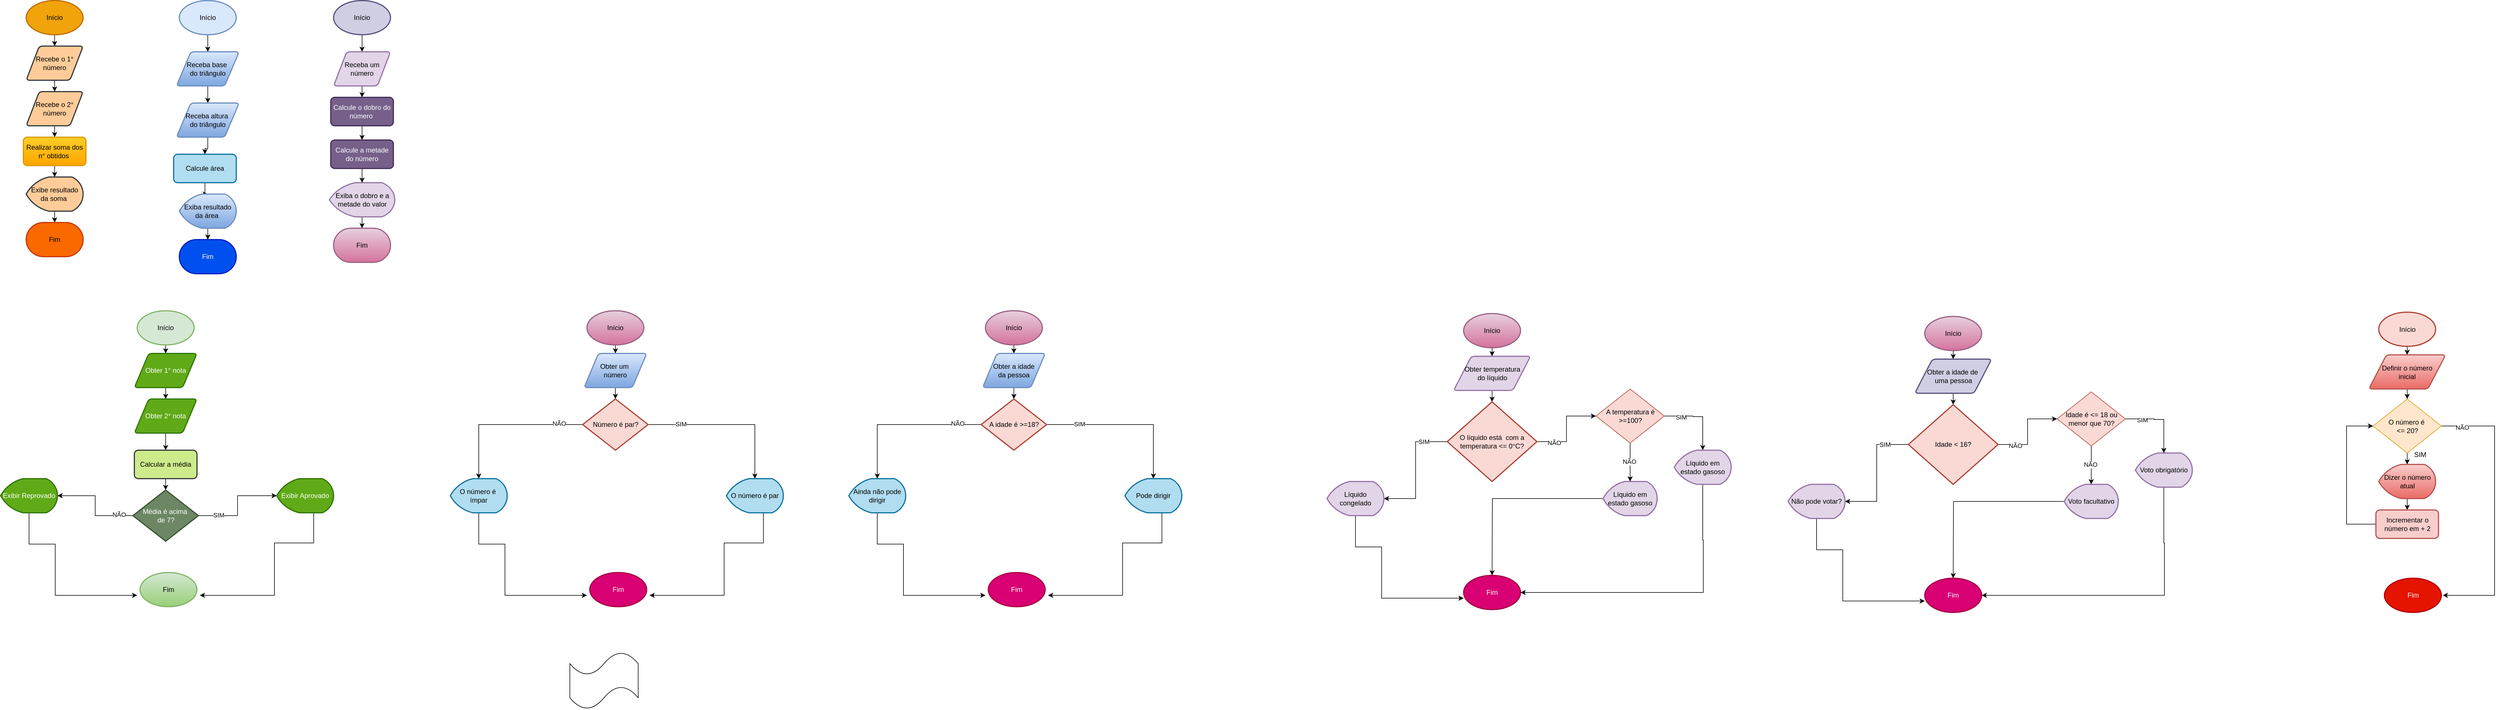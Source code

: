 <mxfile version="26.0.14">
  <diagram name="Página-1" id="_Vg793GVrQoc5Zzl30e8">
    <mxGraphModel dx="2100" dy="1130" grid="1" gridSize="10" guides="1" tooltips="1" connect="1" arrows="1" fold="1" page="1" pageScale="1" pageWidth="827" pageHeight="1169" math="0" shadow="0">
      <root>
        <mxCell id="0" />
        <mxCell id="1" parent="0" />
        <mxCell id="iTVsTihM8xuyeAr3ngDW-4" value="" style="edgeStyle=orthogonalEdgeStyle;rounded=0;orthogonalLoop=1;jettySize=auto;html=1;" parent="1" source="iTVsTihM8xuyeAr3ngDW-2" target="iTVsTihM8xuyeAr3ngDW-3" edge="1">
          <mxGeometry relative="1" as="geometry" />
        </mxCell>
        <mxCell id="iTVsTihM8xuyeAr3ngDW-2" value="&lt;div&gt;Início&lt;/div&gt;" style="strokeWidth=2;html=1;shape=mxgraph.flowchart.start_1;whiteSpace=wrap;fillColor=#f0a30a;strokeColor=#BD7000;fontColor=#000000;" parent="1" vertex="1">
          <mxGeometry x="95" y="35" width="100" height="60" as="geometry" />
        </mxCell>
        <mxCell id="iTVsTihM8xuyeAr3ngDW-6" value="" style="edgeStyle=orthogonalEdgeStyle;rounded=0;orthogonalLoop=1;jettySize=auto;html=1;" parent="1" source="iTVsTihM8xuyeAr3ngDW-3" target="iTVsTihM8xuyeAr3ngDW-5" edge="1">
          <mxGeometry relative="1" as="geometry" />
        </mxCell>
        <mxCell id="iTVsTihM8xuyeAr3ngDW-3" value="Recebe o 1° número" style="shape=parallelogram;html=1;strokeWidth=2;perimeter=parallelogramPerimeter;whiteSpace=wrap;rounded=1;arcSize=12;size=0.23;fillColor=#ffcc99;strokeColor=#36393d;" parent="1" vertex="1">
          <mxGeometry x="95" y="115" width="100" height="60" as="geometry" />
        </mxCell>
        <mxCell id="iTVsTihM8xuyeAr3ngDW-8" value="" style="edgeStyle=orthogonalEdgeStyle;rounded=0;orthogonalLoop=1;jettySize=auto;html=1;" parent="1" source="iTVsTihM8xuyeAr3ngDW-5" target="iTVsTihM8xuyeAr3ngDW-7" edge="1">
          <mxGeometry relative="1" as="geometry" />
        </mxCell>
        <mxCell id="iTVsTihM8xuyeAr3ngDW-5" value="Recebe o 2° número" style="shape=parallelogram;html=1;strokeWidth=2;perimeter=parallelogramPerimeter;whiteSpace=wrap;rounded=1;arcSize=12;size=0.23;fillColor=#ffcc99;strokeColor=#36393d;" parent="1" vertex="1">
          <mxGeometry x="95" y="195" width="100" height="60" as="geometry" />
        </mxCell>
        <mxCell id="iTVsTihM8xuyeAr3ngDW-10" value="" style="edgeStyle=orthogonalEdgeStyle;rounded=0;orthogonalLoop=1;jettySize=auto;html=1;" parent="1" source="iTVsTihM8xuyeAr3ngDW-7" target="iTVsTihM8xuyeAr3ngDW-9" edge="1">
          <mxGeometry relative="1" as="geometry" />
        </mxCell>
        <mxCell id="iTVsTihM8xuyeAr3ngDW-7" value="Realizar soma dos n° obtidos&amp;nbsp;" style="rounded=1;whiteSpace=wrap;html=1;absoluteArcSize=1;arcSize=14;strokeWidth=2;fillColor=#ffcd28;strokeColor=#d79b00;gradientColor=#ffa500;" parent="1" vertex="1">
          <mxGeometry x="90" y="275" width="110" height="50" as="geometry" />
        </mxCell>
        <mxCell id="iTVsTihM8xuyeAr3ngDW-12" value="" style="edgeStyle=orthogonalEdgeStyle;rounded=0;orthogonalLoop=1;jettySize=auto;html=1;" parent="1" source="iTVsTihM8xuyeAr3ngDW-9" edge="1">
          <mxGeometry relative="1" as="geometry">
            <mxPoint x="145" y="425" as="targetPoint" />
          </mxGeometry>
        </mxCell>
        <mxCell id="iTVsTihM8xuyeAr3ngDW-9" value="Exibe resultado da soma&amp;nbsp;" style="strokeWidth=2;html=1;shape=mxgraph.flowchart.display;whiteSpace=wrap;fillColor=#ffcc99;strokeColor=#36393d;" parent="1" vertex="1">
          <mxGeometry x="95" y="345" width="100" height="60" as="geometry" />
        </mxCell>
        <mxCell id="iTVsTihM8xuyeAr3ngDW-13" value="Fim" style="strokeWidth=2;html=1;shape=mxgraph.flowchart.terminator;whiteSpace=wrap;fillColor=#fa6800;strokeColor=#C73500;fontColor=#000000;" parent="1" vertex="1">
          <mxGeometry x="95" y="425" width="100" height="60" as="geometry" />
        </mxCell>
        <mxCell id="iTVsTihM8xuyeAr3ngDW-17" value="" style="edgeStyle=orthogonalEdgeStyle;rounded=0;orthogonalLoop=1;jettySize=auto;html=1;" parent="1" source="iTVsTihM8xuyeAr3ngDW-15" target="iTVsTihM8xuyeAr3ngDW-16" edge="1">
          <mxGeometry relative="1" as="geometry" />
        </mxCell>
        <mxCell id="iTVsTihM8xuyeAr3ngDW-15" value="&lt;div&gt;Início&lt;/div&gt;" style="strokeWidth=2;html=1;shape=mxgraph.flowchart.start_1;whiteSpace=wrap;fillColor=#dae8fc;strokeColor=#6c8ebf;" parent="1" vertex="1">
          <mxGeometry x="364" y="35" width="100" height="60" as="geometry" />
        </mxCell>
        <mxCell id="iTVsTihM8xuyeAr3ngDW-19" value="" style="edgeStyle=orthogonalEdgeStyle;rounded=0;orthogonalLoop=1;jettySize=auto;html=1;" parent="1" source="iTVsTihM8xuyeAr3ngDW-16" target="iTVsTihM8xuyeAr3ngDW-18" edge="1">
          <mxGeometry relative="1" as="geometry" />
        </mxCell>
        <mxCell id="iTVsTihM8xuyeAr3ngDW-16" value="Receba base&amp;nbsp;&lt;div&gt;do triângulo&lt;/div&gt;" style="shape=parallelogram;html=1;strokeWidth=2;perimeter=parallelogramPerimeter;whiteSpace=wrap;rounded=1;arcSize=12;size=0.23;fillColor=#dae8fc;strokeColor=#6c8ebf;gradientColor=#7ea6e0;" parent="1" vertex="1">
          <mxGeometry x="359" y="125" width="110" height="60" as="geometry" />
        </mxCell>
        <mxCell id="iTVsTihM8xuyeAr3ngDW-21" value="" style="edgeStyle=orthogonalEdgeStyle;rounded=0;orthogonalLoop=1;jettySize=auto;html=1;" parent="1" source="iTVsTihM8xuyeAr3ngDW-18" target="iTVsTihM8xuyeAr3ngDW-20" edge="1">
          <mxGeometry relative="1" as="geometry" />
        </mxCell>
        <mxCell id="iTVsTihM8xuyeAr3ngDW-18" value="Receba altura&amp;nbsp;&lt;div&gt;do triângulo&lt;/div&gt;" style="shape=parallelogram;html=1;strokeWidth=2;perimeter=parallelogramPerimeter;whiteSpace=wrap;rounded=1;arcSize=12;size=0.23;fillColor=#dae8fc;strokeColor=#6c8ebf;gradientColor=#7ea6e0;" parent="1" vertex="1">
          <mxGeometry x="359" y="215" width="110" height="60" as="geometry" />
        </mxCell>
        <mxCell id="iTVsTihM8xuyeAr3ngDW-23" value="" style="edgeStyle=orthogonalEdgeStyle;rounded=0;orthogonalLoop=1;jettySize=auto;html=1;" parent="1" source="iTVsTihM8xuyeAr3ngDW-20" target="iTVsTihM8xuyeAr3ngDW-22" edge="1">
          <mxGeometry relative="1" as="geometry" />
        </mxCell>
        <mxCell id="iTVsTihM8xuyeAr3ngDW-20" value="Calcule área" style="rounded=1;whiteSpace=wrap;html=1;absoluteArcSize=1;arcSize=14;strokeWidth=2;fillColor=#b1ddf0;strokeColor=#10739e;" parent="1" vertex="1">
          <mxGeometry x="354" y="305" width="110" height="50" as="geometry" />
        </mxCell>
        <mxCell id="iTVsTihM8xuyeAr3ngDW-25" value="" style="edgeStyle=orthogonalEdgeStyle;rounded=0;orthogonalLoop=1;jettySize=auto;html=1;" parent="1" source="iTVsTihM8xuyeAr3ngDW-22" target="iTVsTihM8xuyeAr3ngDW-24" edge="1">
          <mxGeometry relative="1" as="geometry" />
        </mxCell>
        <mxCell id="iTVsTihM8xuyeAr3ngDW-22" value="Exiba resultado da área&amp;nbsp;" style="strokeWidth=2;html=1;shape=mxgraph.flowchart.display;whiteSpace=wrap;fillColor=#dae8fc;strokeColor=#6c8ebf;gradientColor=#7ea6e0;" parent="1" vertex="1">
          <mxGeometry x="364" y="375" width="100" height="60" as="geometry" />
        </mxCell>
        <mxCell id="iTVsTihM8xuyeAr3ngDW-24" value="Fim" style="strokeWidth=2;html=1;shape=mxgraph.flowchart.terminator;whiteSpace=wrap;fillColor=#0050ef;strokeColor=#001DBC;fontColor=#ffffff;" parent="1" vertex="1">
          <mxGeometry x="364" y="455" width="100" height="60" as="geometry" />
        </mxCell>
        <mxCell id="iTVsTihM8xuyeAr3ngDW-28" value="" style="edgeStyle=orthogonalEdgeStyle;rounded=0;orthogonalLoop=1;jettySize=auto;html=1;" parent="1" source="iTVsTihM8xuyeAr3ngDW-26" target="iTVsTihM8xuyeAr3ngDW-27" edge="1">
          <mxGeometry relative="1" as="geometry" />
        </mxCell>
        <mxCell id="iTVsTihM8xuyeAr3ngDW-26" value="&lt;div&gt;Início&lt;/div&gt;" style="strokeWidth=2;html=1;shape=mxgraph.flowchart.start_1;whiteSpace=wrap;fillColor=#d0cee2;strokeColor=#56517e;" parent="1" vertex="1">
          <mxGeometry x="635" y="35" width="100" height="60" as="geometry" />
        </mxCell>
        <mxCell id="iTVsTihM8xuyeAr3ngDW-30" value="" style="edgeStyle=orthogonalEdgeStyle;rounded=0;orthogonalLoop=1;jettySize=auto;html=1;" parent="1" source="iTVsTihM8xuyeAr3ngDW-27" edge="1">
          <mxGeometry relative="1" as="geometry">
            <mxPoint x="685" y="205" as="targetPoint" />
          </mxGeometry>
        </mxCell>
        <mxCell id="iTVsTihM8xuyeAr3ngDW-27" value="Receba um&lt;div&gt;número&lt;/div&gt;" style="shape=parallelogram;html=1;strokeWidth=2;perimeter=parallelogramPerimeter;whiteSpace=wrap;rounded=1;arcSize=12;size=0.23;fillColor=#e1d5e7;strokeColor=#9673a6;" parent="1" vertex="1">
          <mxGeometry x="635" y="125" width="100" height="60" as="geometry" />
        </mxCell>
        <mxCell id="iTVsTihM8xuyeAr3ngDW-37" value="" style="edgeStyle=orthogonalEdgeStyle;rounded=0;orthogonalLoop=1;jettySize=auto;html=1;" parent="1" source="iTVsTihM8xuyeAr3ngDW-31" target="iTVsTihM8xuyeAr3ngDW-36" edge="1">
          <mxGeometry relative="1" as="geometry" />
        </mxCell>
        <mxCell id="iTVsTihM8xuyeAr3ngDW-31" value="Calcule o dobro do número&amp;nbsp;" style="rounded=1;whiteSpace=wrap;html=1;absoluteArcSize=1;arcSize=14;strokeWidth=2;fillColor=#76608a;strokeColor=#432D57;fontColor=#ffffff;" parent="1" vertex="1">
          <mxGeometry x="630" y="205" width="110" height="50" as="geometry" />
        </mxCell>
        <mxCell id="iTVsTihM8xuyeAr3ngDW-35" value="" style="edgeStyle=orthogonalEdgeStyle;rounded=0;orthogonalLoop=1;jettySize=auto;html=1;" parent="1" source="iTVsTihM8xuyeAr3ngDW-32" target="iTVsTihM8xuyeAr3ngDW-34" edge="1">
          <mxGeometry relative="1" as="geometry" />
        </mxCell>
        <mxCell id="iTVsTihM8xuyeAr3ngDW-32" value="Exiba o dobro e a metade do valor" style="strokeWidth=2;html=1;shape=mxgraph.flowchart.display;whiteSpace=wrap;fillColor=#e1d5e7;strokeColor=#9673a6;" parent="1" vertex="1">
          <mxGeometry x="627.5" y="355" width="115" height="60" as="geometry" />
        </mxCell>
        <mxCell id="iTVsTihM8xuyeAr3ngDW-34" value="Fim" style="strokeWidth=2;html=1;shape=mxgraph.flowchart.terminator;whiteSpace=wrap;fillColor=#e6d0de;strokeColor=#996185;gradientColor=#d5739d;" parent="1" vertex="1">
          <mxGeometry x="635" y="435" width="100" height="60" as="geometry" />
        </mxCell>
        <mxCell id="iTVsTihM8xuyeAr3ngDW-38" value="" style="edgeStyle=orthogonalEdgeStyle;rounded=0;orthogonalLoop=1;jettySize=auto;html=1;" parent="1" source="iTVsTihM8xuyeAr3ngDW-36" target="iTVsTihM8xuyeAr3ngDW-32" edge="1">
          <mxGeometry relative="1" as="geometry" />
        </mxCell>
        <mxCell id="iTVsTihM8xuyeAr3ngDW-36" value="Calcule a metade do número" style="rounded=1;whiteSpace=wrap;html=1;absoluteArcSize=1;arcSize=14;strokeWidth=2;fillColor=#76608a;strokeColor=#432D57;fontColor=#ffffff;" parent="1" vertex="1">
          <mxGeometry x="630" y="280" width="110" height="50" as="geometry" />
        </mxCell>
        <mxCell id="iTVsTihM8xuyeAr3ngDW-39" value="" style="edgeStyle=orthogonalEdgeStyle;rounded=0;orthogonalLoop=1;jettySize=auto;html=1;" parent="1" source="iTVsTihM8xuyeAr3ngDW-40" target="iTVsTihM8xuyeAr3ngDW-42" edge="1">
          <mxGeometry relative="1" as="geometry" />
        </mxCell>
        <mxCell id="iTVsTihM8xuyeAr3ngDW-40" value="&lt;div&gt;Início&lt;/div&gt;" style="strokeWidth=2;html=1;shape=mxgraph.flowchart.start_1;whiteSpace=wrap;fillColor=#d5e8d4;strokeColor=#82b366;" parent="1" vertex="1">
          <mxGeometry x="290" y="580" width="100" height="60" as="geometry" />
        </mxCell>
        <mxCell id="iTVsTihM8xuyeAr3ngDW-41" value="" style="edgeStyle=orthogonalEdgeStyle;rounded=0;orthogonalLoop=1;jettySize=auto;html=1;" parent="1" source="iTVsTihM8xuyeAr3ngDW-42" target="iTVsTihM8xuyeAr3ngDW-44" edge="1">
          <mxGeometry relative="1" as="geometry" />
        </mxCell>
        <mxCell id="iTVsTihM8xuyeAr3ngDW-42" value="Obter 1° nota" style="shape=parallelogram;html=1;strokeWidth=2;perimeter=parallelogramPerimeter;whiteSpace=wrap;rounded=1;arcSize=12;size=0.23;fillColor=#60a917;strokeColor=#2D7600;fontColor=#ffffff;" parent="1" vertex="1">
          <mxGeometry x="285" y="655" width="110" height="60" as="geometry" />
        </mxCell>
        <mxCell id="iTVsTihM8xuyeAr3ngDW-43" value="" style="edgeStyle=orthogonalEdgeStyle;rounded=0;orthogonalLoop=1;jettySize=auto;html=1;" parent="1" source="iTVsTihM8xuyeAr3ngDW-44" target="iTVsTihM8xuyeAr3ngDW-45" edge="1">
          <mxGeometry relative="1" as="geometry" />
        </mxCell>
        <mxCell id="iTVsTihM8xuyeAr3ngDW-44" value="Obter 2° nota" style="shape=parallelogram;html=1;strokeWidth=2;perimeter=parallelogramPerimeter;whiteSpace=wrap;rounded=1;arcSize=12;size=0.23;fillColor=#60a917;strokeColor=#2D7600;fontColor=#ffffff;" parent="1" vertex="1">
          <mxGeometry x="285" y="735" width="110" height="60" as="geometry" />
        </mxCell>
        <mxCell id="iTVsTihM8xuyeAr3ngDW-48" value="" style="edgeStyle=orthogonalEdgeStyle;rounded=0;orthogonalLoop=1;jettySize=auto;html=1;" parent="1" source="iTVsTihM8xuyeAr3ngDW-45" target="iTVsTihM8xuyeAr3ngDW-47" edge="1">
          <mxGeometry relative="1" as="geometry" />
        </mxCell>
        <mxCell id="iTVsTihM8xuyeAr3ngDW-45" value="Calcular a média" style="rounded=1;whiteSpace=wrap;html=1;absoluteArcSize=1;arcSize=14;strokeWidth=2;fillColor=#cdeb8b;strokeColor=#36393d;" parent="1" vertex="1">
          <mxGeometry x="285" y="825" width="110" height="50" as="geometry" />
        </mxCell>
        <mxCell id="iTVsTihM8xuyeAr3ngDW-50" value="" style="edgeStyle=orthogonalEdgeStyle;rounded=0;orthogonalLoop=1;jettySize=auto;html=1;" parent="1" source="iTVsTihM8xuyeAr3ngDW-47" target="iTVsTihM8xuyeAr3ngDW-49" edge="1">
          <mxGeometry relative="1" as="geometry" />
        </mxCell>
        <mxCell id="iTVsTihM8xuyeAr3ngDW-51" value="SIM" style="edgeLabel;html=1;align=center;verticalAlign=middle;resizable=0;points=[];" parent="iTVsTihM8xuyeAr3ngDW-50" vertex="1" connectable="0">
          <mxGeometry x="-0.595" y="1" relative="1" as="geometry">
            <mxPoint as="offset" />
          </mxGeometry>
        </mxCell>
        <mxCell id="iTVsTihM8xuyeAr3ngDW-53" value="" style="edgeStyle=orthogonalEdgeStyle;rounded=0;orthogonalLoop=1;jettySize=auto;html=1;" parent="1" source="iTVsTihM8xuyeAr3ngDW-47" target="iTVsTihM8xuyeAr3ngDW-52" edge="1">
          <mxGeometry relative="1" as="geometry" />
        </mxCell>
        <mxCell id="iTVsTihM8xuyeAr3ngDW-54" value="NÃO" style="edgeLabel;html=1;align=center;verticalAlign=middle;resizable=0;points=[];" parent="iTVsTihM8xuyeAr3ngDW-53" vertex="1" connectable="0">
          <mxGeometry x="-0.7" y="-2" relative="1" as="geometry">
            <mxPoint as="offset" />
          </mxGeometry>
        </mxCell>
        <mxCell id="iTVsTihM8xuyeAr3ngDW-47" value="Média é acima&amp;nbsp;&lt;div&gt;de 7?&lt;/div&gt;" style="strokeWidth=2;html=1;shape=mxgraph.flowchart.decision;whiteSpace=wrap;fillColor=#6d8764;strokeColor=#3A5431;fontColor=#ffffff;" parent="1" vertex="1">
          <mxGeometry x="282.5" y="895" width="115" height="90" as="geometry" />
        </mxCell>
        <mxCell id="iTVsTihM8xuyeAr3ngDW-65" value="" style="edgeStyle=orthogonalEdgeStyle;rounded=0;orthogonalLoop=1;jettySize=auto;html=1;" parent="1" source="iTVsTihM8xuyeAr3ngDW-49" edge="1">
          <mxGeometry relative="1" as="geometry">
            <mxPoint x="400" y="1080" as="targetPoint" />
            <Array as="points">
              <mxPoint x="600" y="988" />
              <mxPoint x="531" y="988" />
            </Array>
          </mxGeometry>
        </mxCell>
        <mxCell id="iTVsTihM8xuyeAr3ngDW-49" value="Exibir Aprovado" style="strokeWidth=2;html=1;shape=mxgraph.flowchart.display;whiteSpace=wrap;fillColor=#60a917;strokeColor=#2D7600;fontColor=#ffffff;" parent="1" vertex="1">
          <mxGeometry x="535" y="875" width="100" height="60" as="geometry" />
        </mxCell>
        <mxCell id="iTVsTihM8xuyeAr3ngDW-67" value="" style="edgeStyle=orthogonalEdgeStyle;rounded=0;orthogonalLoop=1;jettySize=auto;html=1;" parent="1" source="iTVsTihM8xuyeAr3ngDW-52" edge="1">
          <mxGeometry relative="1" as="geometry">
            <mxPoint x="290" y="1080" as="targetPoint" />
            <Array as="points">
              <mxPoint x="100" y="990" />
              <mxPoint x="146" y="990" />
              <mxPoint x="146" y="1080" />
            </Array>
          </mxGeometry>
        </mxCell>
        <mxCell id="iTVsTihM8xuyeAr3ngDW-52" value="Exibir Reprovado" style="strokeWidth=2;html=1;shape=mxgraph.flowchart.display;whiteSpace=wrap;fillColor=#60a917;strokeColor=#2D7600;fontColor=#ffffff;" parent="1" vertex="1">
          <mxGeometry x="50" y="875" width="100" height="60" as="geometry" />
        </mxCell>
        <mxCell id="iTVsTihM8xuyeAr3ngDW-55" value="Fim" style="strokeWidth=2;html=1;shape=mxgraph.flowchart.start_1;whiteSpace=wrap;fillColor=#d5e8d4;strokeColor=#82b366;gradientColor=#97d077;" parent="1" vertex="1">
          <mxGeometry x="295" y="1040" width="100" height="60" as="geometry" />
        </mxCell>
        <mxCell id="zOiDSa_334_fHsH369Ec-3" value="" style="edgeStyle=orthogonalEdgeStyle;rounded=0;orthogonalLoop=1;jettySize=auto;html=1;" parent="1" source="zOiDSa_334_fHsH369Ec-4" target="zOiDSa_334_fHsH369Ec-6" edge="1">
          <mxGeometry relative="1" as="geometry" />
        </mxCell>
        <mxCell id="zOiDSa_334_fHsH369Ec-4" value="&lt;div&gt;Início&lt;/div&gt;" style="strokeWidth=2;html=1;shape=mxgraph.flowchart.start_1;whiteSpace=wrap;fillColor=#e6d0de;strokeColor=#996185;gradientColor=#d5739d;" parent="1" vertex="1">
          <mxGeometry x="1080" y="580" width="100" height="60" as="geometry" />
        </mxCell>
        <mxCell id="zOiDSa_334_fHsH369Ec-5" value="" style="edgeStyle=orthogonalEdgeStyle;rounded=0;orthogonalLoop=1;jettySize=auto;html=1;" parent="1" source="zOiDSa_334_fHsH369Ec-6" edge="1">
          <mxGeometry relative="1" as="geometry">
            <mxPoint x="1130" y="735" as="targetPoint" />
          </mxGeometry>
        </mxCell>
        <mxCell id="zOiDSa_334_fHsH369Ec-6" value="Obter um&amp;nbsp;&lt;div&gt;número&lt;/div&gt;" style="shape=parallelogram;html=1;strokeWidth=2;perimeter=parallelogramPerimeter;whiteSpace=wrap;rounded=1;arcSize=12;size=0.23;fillColor=#dae8fc;strokeColor=#6c8ebf;gradientColor=#7ea6e0;" parent="1" vertex="1">
          <mxGeometry x="1075" y="655" width="110" height="60" as="geometry" />
        </mxCell>
        <mxCell id="zOiDSa_334_fHsH369Ec-11" value="" style="edgeStyle=orthogonalEdgeStyle;rounded=0;orthogonalLoop=1;jettySize=auto;html=1;" parent="1" source="zOiDSa_334_fHsH369Ec-15" target="zOiDSa_334_fHsH369Ec-17" edge="1">
          <mxGeometry relative="1" as="geometry" />
        </mxCell>
        <mxCell id="zOiDSa_334_fHsH369Ec-12" value="SIM" style="edgeLabel;html=1;align=center;verticalAlign=middle;resizable=0;points=[];" parent="zOiDSa_334_fHsH369Ec-11" vertex="1" connectable="0">
          <mxGeometry x="-0.595" y="1" relative="1" as="geometry">
            <mxPoint as="offset" />
          </mxGeometry>
        </mxCell>
        <mxCell id="zOiDSa_334_fHsH369Ec-13" value="" style="edgeStyle=orthogonalEdgeStyle;rounded=0;orthogonalLoop=1;jettySize=auto;html=1;" parent="1" source="zOiDSa_334_fHsH369Ec-15" target="zOiDSa_334_fHsH369Ec-19" edge="1">
          <mxGeometry relative="1" as="geometry" />
        </mxCell>
        <mxCell id="zOiDSa_334_fHsH369Ec-14" value="NÃO" style="edgeLabel;html=1;align=center;verticalAlign=middle;resizable=0;points=[];" parent="zOiDSa_334_fHsH369Ec-13" vertex="1" connectable="0">
          <mxGeometry x="-0.7" y="-2" relative="1" as="geometry">
            <mxPoint as="offset" />
          </mxGeometry>
        </mxCell>
        <mxCell id="zOiDSa_334_fHsH369Ec-15" value="Número é par?" style="strokeWidth=2;html=1;shape=mxgraph.flowchart.decision;whiteSpace=wrap;fillColor=#fad9d5;strokeColor=#ae4132;" parent="1" vertex="1">
          <mxGeometry x="1072.5" y="735" width="115" height="90" as="geometry" />
        </mxCell>
        <mxCell id="zOiDSa_334_fHsH369Ec-16" value="" style="edgeStyle=orthogonalEdgeStyle;rounded=0;orthogonalLoop=1;jettySize=auto;html=1;" parent="1" source="zOiDSa_334_fHsH369Ec-17" edge="1">
          <mxGeometry relative="1" as="geometry">
            <mxPoint x="1190" y="1080" as="targetPoint" />
            <Array as="points">
              <mxPoint x="1390" y="988" />
              <mxPoint x="1321" y="988" />
            </Array>
          </mxGeometry>
        </mxCell>
        <mxCell id="zOiDSa_334_fHsH369Ec-17" value="O número é par" style="strokeWidth=2;html=1;shape=mxgraph.flowchart.display;whiteSpace=wrap;fillColor=#b1ddf0;strokeColor=#10739e;" parent="1" vertex="1">
          <mxGeometry x="1325" y="875" width="100" height="60" as="geometry" />
        </mxCell>
        <mxCell id="zOiDSa_334_fHsH369Ec-18" value="" style="edgeStyle=orthogonalEdgeStyle;rounded=0;orthogonalLoop=1;jettySize=auto;html=1;" parent="1" source="zOiDSa_334_fHsH369Ec-19" edge="1">
          <mxGeometry relative="1" as="geometry">
            <mxPoint x="1080" y="1080" as="targetPoint" />
            <Array as="points">
              <mxPoint x="890" y="990" />
              <mxPoint x="936" y="990" />
              <mxPoint x="936" y="1080" />
            </Array>
          </mxGeometry>
        </mxCell>
        <mxCell id="zOiDSa_334_fHsH369Ec-19" value="O número é&amp;nbsp;&lt;div&gt;ímpar&lt;/div&gt;" style="strokeWidth=2;html=1;shape=mxgraph.flowchart.display;whiteSpace=wrap;fillColor=#b1ddf0;strokeColor=#10739e;" parent="1" vertex="1">
          <mxGeometry x="840" y="875" width="100" height="60" as="geometry" />
        </mxCell>
        <mxCell id="zOiDSa_334_fHsH369Ec-20" value="Fim" style="strokeWidth=2;html=1;shape=mxgraph.flowchart.start_1;whiteSpace=wrap;fillColor=#d80073;strokeColor=#A50040;fontColor=#ffffff;" parent="1" vertex="1">
          <mxGeometry x="1085" y="1040" width="100" height="60" as="geometry" />
        </mxCell>
        <mxCell id="zOiDSa_334_fHsH369Ec-39" value="" style="edgeStyle=orthogonalEdgeStyle;rounded=0;orthogonalLoop=1;jettySize=auto;html=1;" parent="1" source="zOiDSa_334_fHsH369Ec-40" target="zOiDSa_334_fHsH369Ec-42" edge="1">
          <mxGeometry relative="1" as="geometry" />
        </mxCell>
        <mxCell id="zOiDSa_334_fHsH369Ec-40" value="&lt;div&gt;Início&lt;/div&gt;" style="strokeWidth=2;html=1;shape=mxgraph.flowchart.start_1;whiteSpace=wrap;fillColor=#e6d0de;strokeColor=#996185;gradientColor=#d5739d;" parent="1" vertex="1">
          <mxGeometry x="1780" y="580" width="100" height="60" as="geometry" />
        </mxCell>
        <mxCell id="zOiDSa_334_fHsH369Ec-41" value="" style="edgeStyle=orthogonalEdgeStyle;rounded=0;orthogonalLoop=1;jettySize=auto;html=1;" parent="1" source="zOiDSa_334_fHsH369Ec-42" edge="1">
          <mxGeometry relative="1" as="geometry">
            <mxPoint x="1830" y="735" as="targetPoint" />
          </mxGeometry>
        </mxCell>
        <mxCell id="zOiDSa_334_fHsH369Ec-42" value="Obter a idade&lt;div&gt;da pessoa&lt;/div&gt;" style="shape=parallelogram;html=1;strokeWidth=2;perimeter=parallelogramPerimeter;whiteSpace=wrap;rounded=1;arcSize=12;size=0.23;fillColor=#dae8fc;strokeColor=#6c8ebf;gradientColor=#7ea6e0;" parent="1" vertex="1">
          <mxGeometry x="1775" y="655" width="110" height="60" as="geometry" />
        </mxCell>
        <mxCell id="zOiDSa_334_fHsH369Ec-43" value="" style="edgeStyle=orthogonalEdgeStyle;rounded=0;orthogonalLoop=1;jettySize=auto;html=1;" parent="1" source="zOiDSa_334_fHsH369Ec-47" target="zOiDSa_334_fHsH369Ec-49" edge="1">
          <mxGeometry relative="1" as="geometry" />
        </mxCell>
        <mxCell id="zOiDSa_334_fHsH369Ec-44" value="SIM" style="edgeLabel;html=1;align=center;verticalAlign=middle;resizable=0;points=[];" parent="zOiDSa_334_fHsH369Ec-43" vertex="1" connectable="0">
          <mxGeometry x="-0.595" y="1" relative="1" as="geometry">
            <mxPoint as="offset" />
          </mxGeometry>
        </mxCell>
        <mxCell id="zOiDSa_334_fHsH369Ec-45" value="" style="edgeStyle=orthogonalEdgeStyle;rounded=0;orthogonalLoop=1;jettySize=auto;html=1;" parent="1" source="zOiDSa_334_fHsH369Ec-47" target="zOiDSa_334_fHsH369Ec-51" edge="1">
          <mxGeometry relative="1" as="geometry" />
        </mxCell>
        <mxCell id="zOiDSa_334_fHsH369Ec-46" value="NÃO" style="edgeLabel;html=1;align=center;verticalAlign=middle;resizable=0;points=[];" parent="zOiDSa_334_fHsH369Ec-45" vertex="1" connectable="0">
          <mxGeometry x="-0.7" y="-2" relative="1" as="geometry">
            <mxPoint as="offset" />
          </mxGeometry>
        </mxCell>
        <mxCell id="zOiDSa_334_fHsH369Ec-47" value="A idade é &amp;gt;=18?" style="strokeWidth=2;html=1;shape=mxgraph.flowchart.decision;whiteSpace=wrap;fillColor=#fad9d5;strokeColor=#ae4132;" parent="1" vertex="1">
          <mxGeometry x="1772.5" y="735" width="115" height="90" as="geometry" />
        </mxCell>
        <mxCell id="zOiDSa_334_fHsH369Ec-48" value="" style="edgeStyle=orthogonalEdgeStyle;rounded=0;orthogonalLoop=1;jettySize=auto;html=1;" parent="1" source="zOiDSa_334_fHsH369Ec-49" edge="1">
          <mxGeometry relative="1" as="geometry">
            <mxPoint x="1890" y="1080" as="targetPoint" />
            <Array as="points">
              <mxPoint x="2090" y="988" />
              <mxPoint x="2021" y="988" />
            </Array>
          </mxGeometry>
        </mxCell>
        <mxCell id="zOiDSa_334_fHsH369Ec-49" value="Pode dirigir" style="strokeWidth=2;html=1;shape=mxgraph.flowchart.display;whiteSpace=wrap;fillColor=#b1ddf0;strokeColor=#10739e;" parent="1" vertex="1">
          <mxGeometry x="2025" y="875" width="100" height="60" as="geometry" />
        </mxCell>
        <mxCell id="zOiDSa_334_fHsH369Ec-50" value="" style="edgeStyle=orthogonalEdgeStyle;rounded=0;orthogonalLoop=1;jettySize=auto;html=1;" parent="1" source="zOiDSa_334_fHsH369Ec-51" edge="1">
          <mxGeometry relative="1" as="geometry">
            <mxPoint x="1780" y="1080" as="targetPoint" />
            <Array as="points">
              <mxPoint x="1590" y="990" />
              <mxPoint x="1636" y="990" />
              <mxPoint x="1636" y="1080" />
            </Array>
          </mxGeometry>
        </mxCell>
        <mxCell id="zOiDSa_334_fHsH369Ec-51" value="Ainda não pode&lt;div&gt;dirigir&lt;/div&gt;" style="strokeWidth=2;html=1;shape=mxgraph.flowchart.display;whiteSpace=wrap;fillColor=#b1ddf0;strokeColor=#10739e;" parent="1" vertex="1">
          <mxGeometry x="1540" y="875" width="100" height="60" as="geometry" />
        </mxCell>
        <mxCell id="zOiDSa_334_fHsH369Ec-52" value="Fim" style="strokeWidth=2;html=1;shape=mxgraph.flowchart.start_1;whiteSpace=wrap;fillColor=#d80073;strokeColor=#A50040;fontColor=#ffffff;" parent="1" vertex="1">
          <mxGeometry x="1785" y="1040" width="100" height="60" as="geometry" />
        </mxCell>
        <mxCell id="zOiDSa_334_fHsH369Ec-53" value="" style="edgeStyle=orthogonalEdgeStyle;rounded=0;orthogonalLoop=1;jettySize=auto;html=1;" parent="1" source="zOiDSa_334_fHsH369Ec-54" target="zOiDSa_334_fHsH369Ec-56" edge="1">
          <mxGeometry relative="1" as="geometry" />
        </mxCell>
        <mxCell id="zOiDSa_334_fHsH369Ec-54" value="&lt;div&gt;Início&lt;/div&gt;" style="strokeWidth=2;html=1;shape=mxgraph.flowchart.start_1;whiteSpace=wrap;fillColor=#e6d0de;strokeColor=#996185;gradientColor=#d5739d;" parent="1" vertex="1">
          <mxGeometry x="2620" y="585" width="100" height="60" as="geometry" />
        </mxCell>
        <mxCell id="zOiDSa_334_fHsH369Ec-55" value="" style="edgeStyle=orthogonalEdgeStyle;rounded=0;orthogonalLoop=1;jettySize=auto;html=1;" parent="1" source="zOiDSa_334_fHsH369Ec-56" edge="1">
          <mxGeometry relative="1" as="geometry">
            <mxPoint x="2670" y="740" as="targetPoint" />
          </mxGeometry>
        </mxCell>
        <mxCell id="zOiDSa_334_fHsH369Ec-56" value="Obter temperatura&lt;div&gt;do líquido&lt;/div&gt;" style="shape=parallelogram;html=1;strokeWidth=2;perimeter=parallelogramPerimeter;whiteSpace=wrap;rounded=1;arcSize=12;size=0.23;fillColor=#e1d5e7;strokeColor=#9673a6;" parent="1" vertex="1">
          <mxGeometry x="2602.5" y="660" width="135" height="60" as="geometry" />
        </mxCell>
        <mxCell id="zOiDSa_334_fHsH369Ec-59" value="" style="edgeStyle=orthogonalEdgeStyle;rounded=0;orthogonalLoop=1;jettySize=auto;html=1;" parent="1" source="zOiDSa_334_fHsH369Ec-61" target="zOiDSa_334_fHsH369Ec-65" edge="1">
          <mxGeometry relative="1" as="geometry" />
        </mxCell>
        <mxCell id="zOiDSa_334_fHsH369Ec-94" value="SIM" style="edgeLabel;html=1;align=center;verticalAlign=middle;resizable=0;points=[];" parent="zOiDSa_334_fHsH369Ec-59" vertex="1" connectable="0">
          <mxGeometry x="-0.723" relative="1" as="geometry">
            <mxPoint x="-12" as="offset" />
          </mxGeometry>
        </mxCell>
        <mxCell id="zOiDSa_334_fHsH369Ec-104" value="" style="edgeStyle=orthogonalEdgeStyle;rounded=0;orthogonalLoop=1;jettySize=auto;html=1;" parent="1" source="zOiDSa_334_fHsH369Ec-61" target="zOiDSa_334_fHsH369Ec-98" edge="1">
          <mxGeometry relative="1" as="geometry" />
        </mxCell>
        <mxCell id="zOiDSa_334_fHsH369Ec-105" value="NÃO" style="edgeLabel;html=1;align=center;verticalAlign=middle;resizable=0;points=[];" parent="zOiDSa_334_fHsH369Ec-104" vertex="1" connectable="0">
          <mxGeometry x="-0.596" y="-2" relative="1" as="geometry">
            <mxPoint as="offset" />
          </mxGeometry>
        </mxCell>
        <mxCell id="zOiDSa_334_fHsH369Ec-61" value="O líquido está&amp;nbsp; com a temperatura &amp;lt;=&lt;span style=&quot;background-color: transparent; color: light-dark(rgb(0, 0, 0), rgb(255, 255, 255));&quot;&gt;&amp;nbsp;0°C?&lt;/span&gt;" style="strokeWidth=2;html=1;shape=mxgraph.flowchart.decision;whiteSpace=wrap;fillColor=#fad9d5;strokeColor=#ae4132;" parent="1" vertex="1">
          <mxGeometry x="2591.25" y="740" width="157.5" height="140" as="geometry" />
        </mxCell>
        <mxCell id="zOiDSa_334_fHsH369Ec-115" value="" style="edgeStyle=orthogonalEdgeStyle;rounded=0;orthogonalLoop=1;jettySize=auto;html=1;" parent="1" source="zOiDSa_334_fHsH369Ec-63" edge="1">
          <mxGeometry relative="1" as="geometry">
            <mxPoint x="2670" y="1045" as="targetPoint" />
          </mxGeometry>
        </mxCell>
        <mxCell id="zOiDSa_334_fHsH369Ec-63" value="Líquido em estado gasoso" style="strokeWidth=2;html=1;shape=mxgraph.flowchart.display;whiteSpace=wrap;fillColor=#e1d5e7;strokeColor=#9673a6;" parent="1" vertex="1">
          <mxGeometry x="2865" y="880" width="95" height="60" as="geometry" />
        </mxCell>
        <mxCell id="zOiDSa_334_fHsH369Ec-64" value="" style="edgeStyle=orthogonalEdgeStyle;rounded=0;orthogonalLoop=1;jettySize=auto;html=1;" parent="1" source="zOiDSa_334_fHsH369Ec-65" edge="1">
          <mxGeometry relative="1" as="geometry">
            <mxPoint x="2620" y="1085" as="targetPoint" />
            <Array as="points">
              <mxPoint x="2430" y="995" />
              <mxPoint x="2476" y="995" />
              <mxPoint x="2476" y="1085" />
            </Array>
          </mxGeometry>
        </mxCell>
        <mxCell id="zOiDSa_334_fHsH369Ec-65" value="Líquido congelado" style="strokeWidth=2;html=1;shape=mxgraph.flowchart.display;whiteSpace=wrap;fillColor=#e1d5e7;strokeColor=#9673a6;" parent="1" vertex="1">
          <mxGeometry x="2380" y="880" width="100" height="60" as="geometry" />
        </mxCell>
        <mxCell id="zOiDSa_334_fHsH369Ec-66" value="Fim" style="strokeWidth=2;html=1;shape=mxgraph.flowchart.start_1;whiteSpace=wrap;fillColor=#d80073;strokeColor=#A50040;fontColor=#ffffff;" parent="1" vertex="1">
          <mxGeometry x="2620" y="1045" width="100" height="60" as="geometry" />
        </mxCell>
        <mxCell id="zOiDSa_334_fHsH369Ec-113" value="" style="edgeStyle=orthogonalEdgeStyle;rounded=0;orthogonalLoop=1;jettySize=auto;html=1;entryX=1;entryY=0.5;entryDx=0;entryDy=0;entryPerimeter=0;" parent="1" source="zOiDSa_334_fHsH369Ec-71" target="zOiDSa_334_fHsH369Ec-66" edge="1">
          <mxGeometry relative="1" as="geometry">
            <mxPoint x="3040" y="1080" as="targetPoint" />
            <Array as="points">
              <mxPoint x="3040" y="983" />
              <mxPoint x="3041" y="983" />
              <mxPoint x="3041" y="1075" />
            </Array>
          </mxGeometry>
        </mxCell>
        <mxCell id="zOiDSa_334_fHsH369Ec-71" value="Líquido em estado gasoso" style="strokeWidth=2;html=1;shape=mxgraph.flowchart.display;whiteSpace=wrap;fillColor=#e1d5e7;strokeColor=#9673a6;" parent="1" vertex="1">
          <mxGeometry x="2990" y="825" width="100" height="60" as="geometry" />
        </mxCell>
        <mxCell id="zOiDSa_334_fHsH369Ec-99" value="" style="edgeStyle=orthogonalEdgeStyle;rounded=0;orthogonalLoop=1;jettySize=auto;html=1;" parent="1" source="zOiDSa_334_fHsH369Ec-98" target="zOiDSa_334_fHsH369Ec-63" edge="1">
          <mxGeometry relative="1" as="geometry" />
        </mxCell>
        <mxCell id="zOiDSa_334_fHsH369Ec-103" value="NÃO" style="edgeLabel;html=1;align=center;verticalAlign=middle;resizable=0;points=[];" parent="zOiDSa_334_fHsH369Ec-99" vertex="1" connectable="0">
          <mxGeometry x="-0.043" y="-2" relative="1" as="geometry">
            <mxPoint as="offset" />
          </mxGeometry>
        </mxCell>
        <mxCell id="zOiDSa_334_fHsH369Ec-101" value="" style="edgeStyle=orthogonalEdgeStyle;rounded=0;orthogonalLoop=1;jettySize=auto;html=1;entryX=0.5;entryY=0;entryDx=0;entryDy=0;entryPerimeter=0;" parent="1" source="zOiDSa_334_fHsH369Ec-98" target="zOiDSa_334_fHsH369Ec-71" edge="1">
          <mxGeometry relative="1" as="geometry">
            <mxPoint x="3072.5" y="765" as="targetPoint" />
            <Array as="points">
              <mxPoint x="3023" y="765" />
              <mxPoint x="3023" y="766" />
              <mxPoint x="3040" y="766" />
            </Array>
          </mxGeometry>
        </mxCell>
        <mxCell id="zOiDSa_334_fHsH369Ec-102" value="SIM" style="edgeLabel;html=1;align=center;verticalAlign=middle;resizable=0;points=[];" parent="zOiDSa_334_fHsH369Ec-101" vertex="1" connectable="0">
          <mxGeometry x="-0.54" y="-2" relative="1" as="geometry">
            <mxPoint as="offset" />
          </mxGeometry>
        </mxCell>
        <mxCell id="zOiDSa_334_fHsH369Ec-98" value="A temperatura é&lt;div&gt;&amp;gt;=100?&lt;/div&gt;" style="rhombus;whiteSpace=wrap;html=1;fillColor=#fad9d5;strokeColor=#ae4132;" parent="1" vertex="1">
          <mxGeometry x="2852.5" y="717.5" width="120" height="95" as="geometry" />
        </mxCell>
        <mxCell id="zOiDSa_334_fHsH369Ec-116" value="" style="edgeStyle=orthogonalEdgeStyle;rounded=0;orthogonalLoop=1;jettySize=auto;html=1;" parent="1" source="zOiDSa_334_fHsH369Ec-117" target="zOiDSa_334_fHsH369Ec-119" edge="1">
          <mxGeometry relative="1" as="geometry" />
        </mxCell>
        <mxCell id="zOiDSa_334_fHsH369Ec-117" value="&lt;div&gt;Início&lt;/div&gt;" style="strokeWidth=2;html=1;shape=mxgraph.flowchart.start_1;whiteSpace=wrap;fillColor=#e6d0de;strokeColor=#996185;gradientColor=#d5739d;" parent="1" vertex="1">
          <mxGeometry x="3430" y="590" width="100" height="60" as="geometry" />
        </mxCell>
        <mxCell id="zOiDSa_334_fHsH369Ec-118" value="" style="edgeStyle=orthogonalEdgeStyle;rounded=0;orthogonalLoop=1;jettySize=auto;html=1;" parent="1" source="zOiDSa_334_fHsH369Ec-119" edge="1">
          <mxGeometry relative="1" as="geometry">
            <mxPoint x="3480" y="745" as="targetPoint" />
          </mxGeometry>
        </mxCell>
        <mxCell id="zOiDSa_334_fHsH369Ec-119" value="Obter a idade de&amp;nbsp;&lt;div&gt;uma pessoa&lt;/div&gt;" style="shape=parallelogram;html=1;strokeWidth=2;perimeter=parallelogramPerimeter;whiteSpace=wrap;rounded=1;arcSize=12;size=0.23;fillColor=#d0cee2;strokeColor=#56517e;" parent="1" vertex="1">
          <mxGeometry x="3412.5" y="665" width="135" height="60" as="geometry" />
        </mxCell>
        <mxCell id="zOiDSa_334_fHsH369Ec-120" value="" style="edgeStyle=orthogonalEdgeStyle;rounded=0;orthogonalLoop=1;jettySize=auto;html=1;" parent="1" source="zOiDSa_334_fHsH369Ec-124" target="zOiDSa_334_fHsH369Ec-128" edge="1">
          <mxGeometry relative="1" as="geometry" />
        </mxCell>
        <mxCell id="zOiDSa_334_fHsH369Ec-121" value="SIM" style="edgeLabel;html=1;align=center;verticalAlign=middle;resizable=0;points=[];" parent="zOiDSa_334_fHsH369Ec-120" vertex="1" connectable="0">
          <mxGeometry x="-0.723" relative="1" as="geometry">
            <mxPoint x="-12" as="offset" />
          </mxGeometry>
        </mxCell>
        <mxCell id="zOiDSa_334_fHsH369Ec-122" value="" style="edgeStyle=orthogonalEdgeStyle;rounded=0;orthogonalLoop=1;jettySize=auto;html=1;" parent="1" source="zOiDSa_334_fHsH369Ec-124" target="zOiDSa_334_fHsH369Ec-136" edge="1">
          <mxGeometry relative="1" as="geometry" />
        </mxCell>
        <mxCell id="zOiDSa_334_fHsH369Ec-123" value="NÃO" style="edgeLabel;html=1;align=center;verticalAlign=middle;resizable=0;points=[];" parent="zOiDSa_334_fHsH369Ec-122" vertex="1" connectable="0">
          <mxGeometry x="-0.596" y="-2" relative="1" as="geometry">
            <mxPoint as="offset" />
          </mxGeometry>
        </mxCell>
        <mxCell id="zOiDSa_334_fHsH369Ec-124" value="Idade &amp;lt; 16?" style="strokeWidth=2;html=1;shape=mxgraph.flowchart.decision;whiteSpace=wrap;fillColor=#fad9d5;strokeColor=#ae4132;" parent="1" vertex="1">
          <mxGeometry x="3401.25" y="745" width="157.5" height="140" as="geometry" />
        </mxCell>
        <mxCell id="zOiDSa_334_fHsH369Ec-125" value="" style="edgeStyle=orthogonalEdgeStyle;rounded=0;orthogonalLoop=1;jettySize=auto;html=1;" parent="1" source="zOiDSa_334_fHsH369Ec-126" edge="1">
          <mxGeometry relative="1" as="geometry">
            <mxPoint x="3480" y="1050" as="targetPoint" />
          </mxGeometry>
        </mxCell>
        <mxCell id="zOiDSa_334_fHsH369Ec-126" value="Voto facultativo" style="strokeWidth=2;html=1;shape=mxgraph.flowchart.display;whiteSpace=wrap;fillColor=#e1d5e7;strokeColor=#9673a6;" parent="1" vertex="1">
          <mxGeometry x="3675" y="885" width="95" height="60" as="geometry" />
        </mxCell>
        <mxCell id="zOiDSa_334_fHsH369Ec-127" value="" style="edgeStyle=orthogonalEdgeStyle;rounded=0;orthogonalLoop=1;jettySize=auto;html=1;" parent="1" source="zOiDSa_334_fHsH369Ec-128" edge="1">
          <mxGeometry relative="1" as="geometry">
            <mxPoint x="3430" y="1090" as="targetPoint" />
            <Array as="points">
              <mxPoint x="3240" y="1000" />
              <mxPoint x="3286" y="1000" />
              <mxPoint x="3286" y="1090" />
            </Array>
          </mxGeometry>
        </mxCell>
        <mxCell id="zOiDSa_334_fHsH369Ec-128" value="Não pode votar?" style="strokeWidth=2;html=1;shape=mxgraph.flowchart.display;whiteSpace=wrap;fillColor=#e1d5e7;strokeColor=#9673a6;" parent="1" vertex="1">
          <mxGeometry x="3190" y="885" width="100" height="60" as="geometry" />
        </mxCell>
        <mxCell id="zOiDSa_334_fHsH369Ec-129" value="Fim" style="strokeWidth=2;html=1;shape=mxgraph.flowchart.start_1;whiteSpace=wrap;fillColor=#d80073;strokeColor=#A50040;fontColor=#ffffff;" parent="1" vertex="1">
          <mxGeometry x="3430" y="1050" width="100" height="60" as="geometry" />
        </mxCell>
        <mxCell id="zOiDSa_334_fHsH369Ec-130" value="" style="edgeStyle=orthogonalEdgeStyle;rounded=0;orthogonalLoop=1;jettySize=auto;html=1;entryX=1;entryY=0.5;entryDx=0;entryDy=0;entryPerimeter=0;" parent="1" source="zOiDSa_334_fHsH369Ec-131" target="zOiDSa_334_fHsH369Ec-129" edge="1">
          <mxGeometry relative="1" as="geometry">
            <mxPoint x="3850" y="1085" as="targetPoint" />
            <Array as="points">
              <mxPoint x="3850" y="988" />
              <mxPoint x="3851" y="988" />
              <mxPoint x="3851" y="1080" />
            </Array>
          </mxGeometry>
        </mxCell>
        <mxCell id="zOiDSa_334_fHsH369Ec-131" value="Voto obrigatório" style="strokeWidth=2;html=1;shape=mxgraph.flowchart.display;whiteSpace=wrap;fillColor=#e1d5e7;strokeColor=#9673a6;" parent="1" vertex="1">
          <mxGeometry x="3800" y="830" width="100" height="60" as="geometry" />
        </mxCell>
        <mxCell id="zOiDSa_334_fHsH369Ec-132" value="" style="edgeStyle=orthogonalEdgeStyle;rounded=0;orthogonalLoop=1;jettySize=auto;html=1;" parent="1" source="zOiDSa_334_fHsH369Ec-136" target="zOiDSa_334_fHsH369Ec-126" edge="1">
          <mxGeometry relative="1" as="geometry" />
        </mxCell>
        <mxCell id="zOiDSa_334_fHsH369Ec-133" value="NÃO" style="edgeLabel;html=1;align=center;verticalAlign=middle;resizable=0;points=[];" parent="zOiDSa_334_fHsH369Ec-132" vertex="1" connectable="0">
          <mxGeometry x="-0.043" y="-2" relative="1" as="geometry">
            <mxPoint as="offset" />
          </mxGeometry>
        </mxCell>
        <mxCell id="zOiDSa_334_fHsH369Ec-134" value="" style="edgeStyle=orthogonalEdgeStyle;rounded=0;orthogonalLoop=1;jettySize=auto;html=1;entryX=0.5;entryY=0;entryDx=0;entryDy=0;entryPerimeter=0;" parent="1" source="zOiDSa_334_fHsH369Ec-136" target="zOiDSa_334_fHsH369Ec-131" edge="1">
          <mxGeometry relative="1" as="geometry">
            <mxPoint x="3882.5" y="770" as="targetPoint" />
            <Array as="points">
              <mxPoint x="3833" y="770" />
              <mxPoint x="3833" y="771" />
              <mxPoint x="3850" y="771" />
            </Array>
          </mxGeometry>
        </mxCell>
        <mxCell id="zOiDSa_334_fHsH369Ec-135" value="SIM" style="edgeLabel;html=1;align=center;verticalAlign=middle;resizable=0;points=[];" parent="zOiDSa_334_fHsH369Ec-134" vertex="1" connectable="0">
          <mxGeometry x="-0.54" y="-2" relative="1" as="geometry">
            <mxPoint as="offset" />
          </mxGeometry>
        </mxCell>
        <mxCell id="zOiDSa_334_fHsH369Ec-136" value="Idade é &amp;lt;= 18 ou&lt;div&gt;menor que 70?&lt;/div&gt;" style="rhombus;whiteSpace=wrap;html=1;fillColor=#fad9d5;strokeColor=#ae4132;" parent="1" vertex="1">
          <mxGeometry x="3662.5" y="722.5" width="120" height="95" as="geometry" />
        </mxCell>
        <mxCell id="rofH8VBHeHS6uVr7EaK2-1" value="" style="edgeStyle=orthogonalEdgeStyle;rounded=0;orthogonalLoop=1;jettySize=auto;html=1;" edge="1" source="rofH8VBHeHS6uVr7EaK2-2" target="rofH8VBHeHS6uVr7EaK2-3" parent="1">
          <mxGeometry relative="1" as="geometry" />
        </mxCell>
        <mxCell id="rofH8VBHeHS6uVr7EaK2-2" value="&lt;div&gt;Início&lt;/div&gt;" style="strokeWidth=2;html=1;shape=mxgraph.flowchart.start_1;whiteSpace=wrap;fillColor=#fad9d5;strokeColor=#ae4132;" vertex="1" parent="1">
          <mxGeometry x="4227.5" y="582.5" width="100" height="60" as="geometry" />
        </mxCell>
        <mxCell id="rofH8VBHeHS6uVr7EaK2-5" value="" style="edgeStyle=orthogonalEdgeStyle;rounded=0;orthogonalLoop=1;jettySize=auto;html=1;" edge="1" parent="1" source="rofH8VBHeHS6uVr7EaK2-3" target="rofH8VBHeHS6uVr7EaK2-4">
          <mxGeometry relative="1" as="geometry" />
        </mxCell>
        <mxCell id="rofH8VBHeHS6uVr7EaK2-3" value="Definir o número&lt;div&gt;inicial&lt;/div&gt;" style="shape=parallelogram;html=1;strokeWidth=2;perimeter=parallelogramPerimeter;whiteSpace=wrap;rounded=1;arcSize=12;size=0.23;fillColor=#f8cecc;strokeColor=#b85450;gradientColor=#ea6b66;" vertex="1" parent="1">
          <mxGeometry x="4210" y="657.5" width="135" height="60" as="geometry" />
        </mxCell>
        <mxCell id="rofH8VBHeHS6uVr7EaK2-7" value="" style="edgeStyle=orthogonalEdgeStyle;rounded=0;orthogonalLoop=1;jettySize=auto;html=1;" edge="1" parent="1" source="rofH8VBHeHS6uVr7EaK2-4" target="rofH8VBHeHS6uVr7EaK2-6">
          <mxGeometry relative="1" as="geometry" />
        </mxCell>
        <mxCell id="rofH8VBHeHS6uVr7EaK2-12" value="" style="edgeStyle=orthogonalEdgeStyle;rounded=0;orthogonalLoop=1;jettySize=auto;html=1;" edge="1" parent="1" source="rofH8VBHeHS6uVr7EaK2-4">
          <mxGeometry relative="1" as="geometry">
            <mxPoint x="4340" y="1080" as="targetPoint" />
            <Array as="points">
              <mxPoint x="4431" y="783" />
              <mxPoint x="4431" y="1080" />
            </Array>
          </mxGeometry>
        </mxCell>
        <mxCell id="rofH8VBHeHS6uVr7EaK2-15" value="NÃO" style="edgeLabel;html=1;align=center;verticalAlign=middle;resizable=0;points=[];" vertex="1" connectable="0" parent="rofH8VBHeHS6uVr7EaK2-12">
          <mxGeometry x="-0.849" y="-2" relative="1" as="geometry">
            <mxPoint as="offset" />
          </mxGeometry>
        </mxCell>
        <mxCell id="rofH8VBHeHS6uVr7EaK2-4" value="O número é&amp;nbsp;&lt;div&gt;&amp;lt;= 20?&lt;/div&gt;" style="rhombus;whiteSpace=wrap;html=1;fillColor=#ffe6cc;strokeColor=#d79b00;" vertex="1" parent="1">
          <mxGeometry x="4217.5" y="735" width="120" height="95" as="geometry" />
        </mxCell>
        <mxCell id="rofH8VBHeHS6uVr7EaK2-16" value="" style="edgeStyle=orthogonalEdgeStyle;rounded=0;orthogonalLoop=1;jettySize=auto;html=1;" edge="1" parent="1" source="rofH8VBHeHS6uVr7EaK2-6" target="rofH8VBHeHS6uVr7EaK2-9">
          <mxGeometry relative="1" as="geometry" />
        </mxCell>
        <mxCell id="rofH8VBHeHS6uVr7EaK2-6" value="Dizer o número&lt;div&gt;atual&lt;/div&gt;" style="strokeWidth=2;html=1;shape=mxgraph.flowchart.display;whiteSpace=wrap;fillColor=#f8cecc;strokeColor=#b85450;gradientColor=#ea6b66;" vertex="1" parent="1">
          <mxGeometry x="4227.5" y="850" width="100" height="60" as="geometry" />
        </mxCell>
        <mxCell id="rofH8VBHeHS6uVr7EaK2-8" value="SIM" style="text;html=1;align=center;verticalAlign=middle;resizable=0;points=[];autosize=1;strokeColor=none;fillColor=none;" vertex="1" parent="1">
          <mxGeometry x="4280" y="817.5" width="40" height="30" as="geometry" />
        </mxCell>
        <mxCell id="rofH8VBHeHS6uVr7EaK2-18" value="" style="edgeStyle=orthogonalEdgeStyle;rounded=0;orthogonalLoop=1;jettySize=auto;html=1;entryX=0;entryY=0.5;entryDx=0;entryDy=0;" edge="1" parent="1" source="rofH8VBHeHS6uVr7EaK2-9" target="rofH8VBHeHS6uVr7EaK2-4">
          <mxGeometry relative="1" as="geometry">
            <mxPoint x="4170" y="790" as="targetPoint" />
            <Array as="points">
              <mxPoint x="4171" y="955" />
              <mxPoint x="4171" y="783" />
            </Array>
          </mxGeometry>
        </mxCell>
        <mxCell id="rofH8VBHeHS6uVr7EaK2-9" value="Incrementar o número em + 2" style="rounded=1;whiteSpace=wrap;html=1;absoluteArcSize=1;arcSize=14;strokeWidth=2;fillColor=#f8cecc;strokeColor=#b85450;" vertex="1" parent="1">
          <mxGeometry x="4222.5" y="930" width="110" height="50" as="geometry" />
        </mxCell>
        <mxCell id="rofH8VBHeHS6uVr7EaK2-13" value="Fim" style="strokeWidth=2;html=1;shape=mxgraph.flowchart.start_1;whiteSpace=wrap;fillColor=#e51400;strokeColor=#B20000;fontColor=#ffffff;" vertex="1" parent="1">
          <mxGeometry x="4237.5" y="1050" width="100" height="60" as="geometry" />
        </mxCell>
        <mxCell id="rofH8VBHeHS6uVr7EaK2-34" value="" style="shape=tape;whiteSpace=wrap;html=1;" vertex="1" parent="1">
          <mxGeometry x="1050" y="1180" width="120" height="100" as="geometry" />
        </mxCell>
      </root>
    </mxGraphModel>
  </diagram>
</mxfile>
